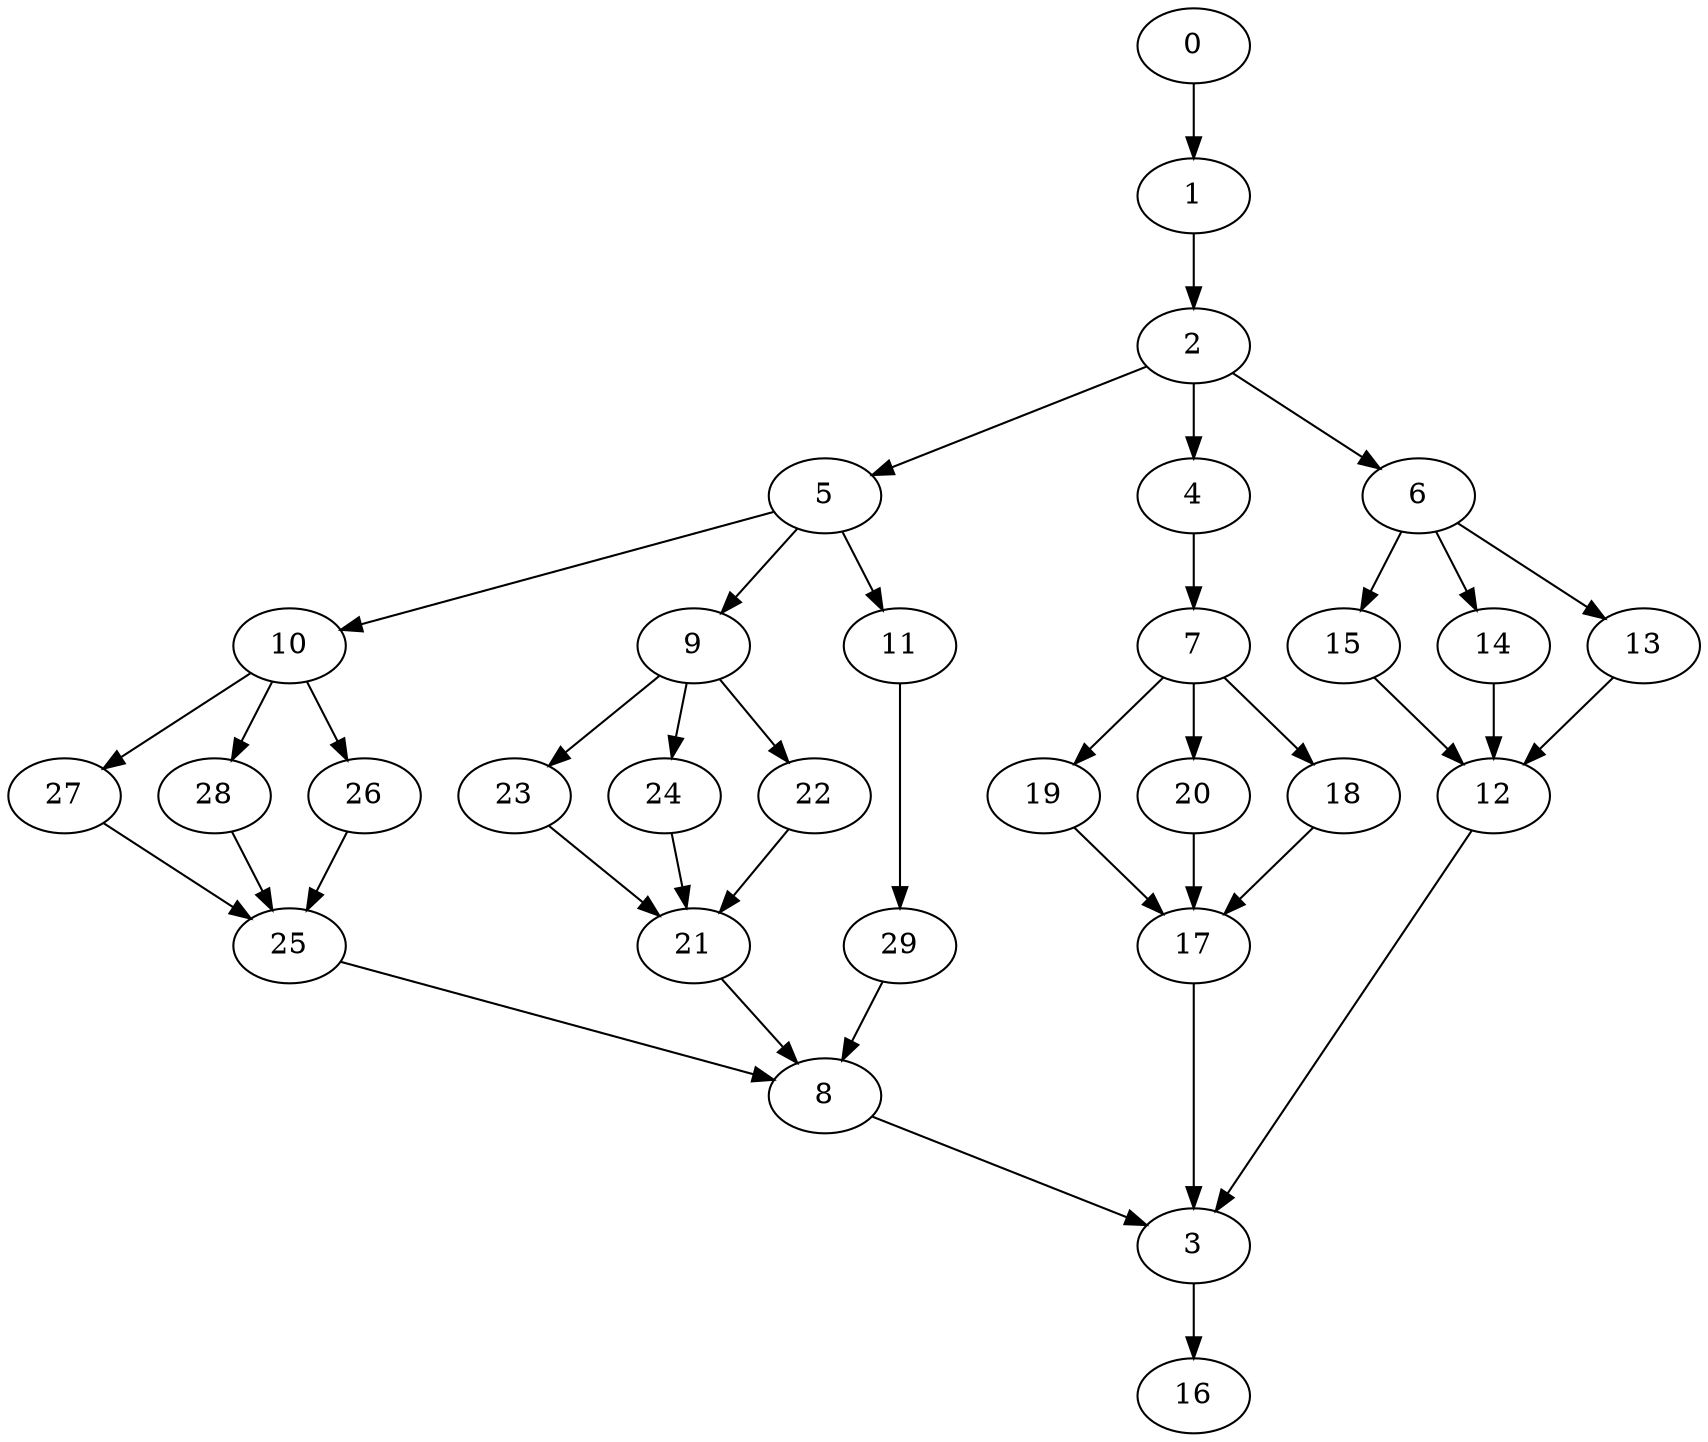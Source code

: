 digraph "SeriesParallel-MaxBf-3_Nodes_30_CCR_0.10_WeightType_Random#5_Heterogeneous-4-2-strong" {
0 [Weight=98];
1 [Weight=114];
2 [Weight=147];
5 [Weight=130];
4 [Weight=49];
7 [Weight=114];
10 [Weight=33];
9 [Weight=49];
27 [Weight=147];
28 [Weight=130];
19 [Weight=147];
26 [Weight=114];
23 [Weight=163];
24 [Weight=130];
6 [Weight=82];
11 [Weight=82];
22 [Weight=98];
20 [Weight=65];
18 [Weight=49];
25 [Weight=114];
15 [Weight=98];
14 [Weight=98];
17 [Weight=114];
29 [Weight=65];
13 [Weight=49];
21 [Weight=49];
8 [Weight=33];
12 [Weight=33];
3 [Weight=114];
16 [Weight=33];
12 -> 3 [Weight=7];
2 -> 4 [Weight=8];
23 -> 21 [Weight=8];
15 -> 12 [Weight=7];
6 -> 14 [Weight=7];
2 -> 6 [Weight=8];
3 -> 16 [Weight=10];
7 -> 19 [Weight=5];
14 -> 12 [Weight=5];
9 -> 22 [Weight=3];
13 -> 12 [Weight=9];
26 -> 25 [Weight=4];
4 -> 7 [Weight=3];
9 -> 24 [Weight=10];
8 -> 3 [Weight=8];
9 -> 23 [Weight=8];
0 -> 1 [Weight=7];
18 -> 17 [Weight=7];
7 -> 20 [Weight=10];
7 -> 18 [Weight=3];
17 -> 3 [Weight=10];
6 -> 13 [Weight=6];
5 -> 9 [Weight=9];
11 -> 29 [Weight=6];
2 -> 5 [Weight=10];
29 -> 8 [Weight=8];
1 -> 2 [Weight=9];
10 -> 27 [Weight=10];
25 -> 8 [Weight=2];
10 -> 26 [Weight=9];
21 -> 8 [Weight=5];
5 -> 10 [Weight=3];
10 -> 28 [Weight=10];
19 -> 17 [Weight=10];
20 -> 17 [Weight=4];
5 -> 11 [Weight=3];
24 -> 21 [Weight=10];
28 -> 25 [Weight=3];
27 -> 25 [Weight=2];
22 -> 21 [Weight=2];
6 -> 15 [Weight=6];
}
